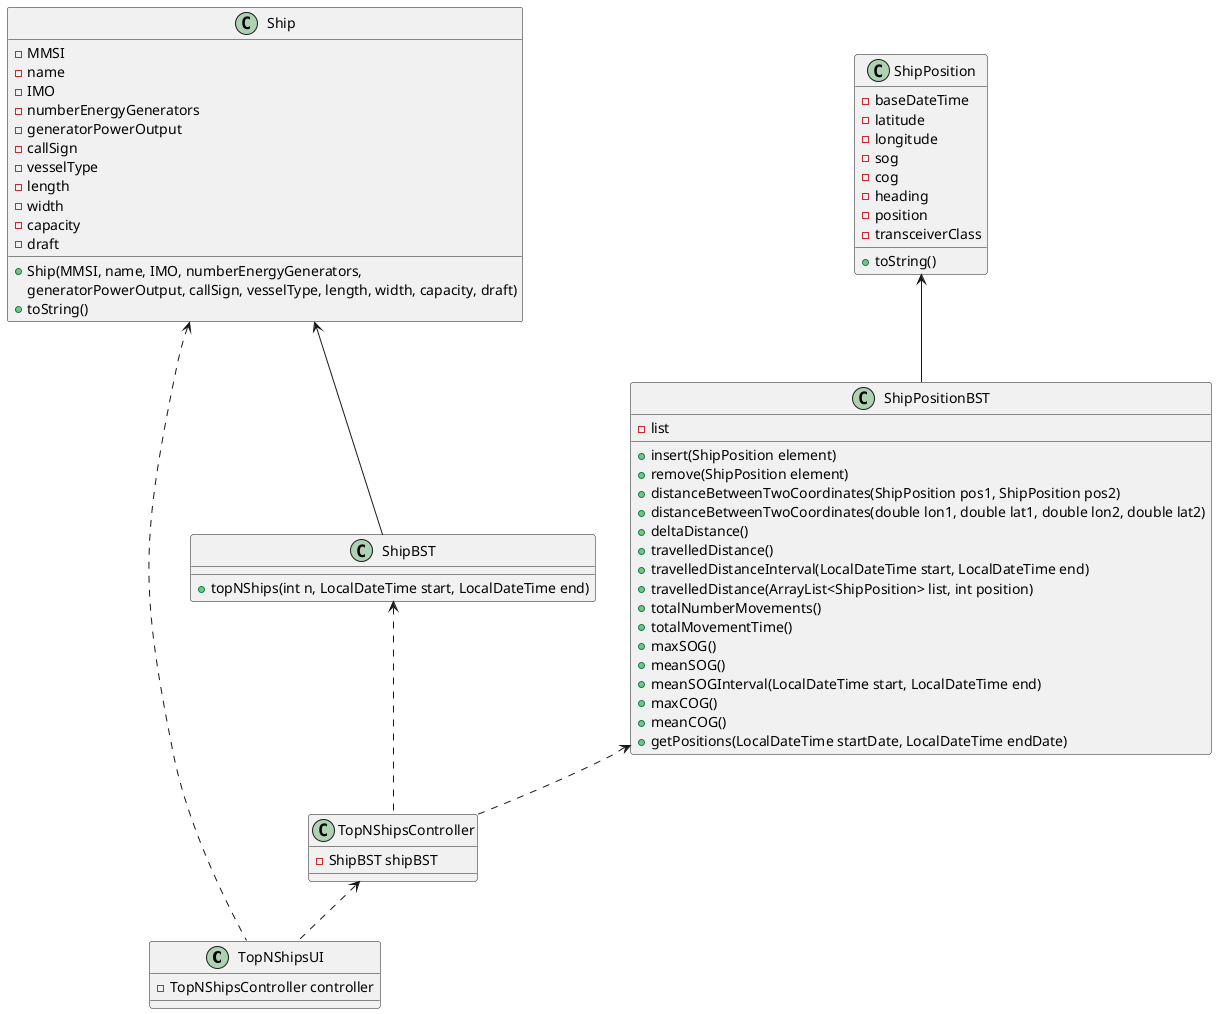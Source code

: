 @startuml
@startuml
'https://plantuml.com/class-diagram

class TopNShipsUI {
- TopNShipsController controller
}

class TopNShipsController {
- ShipBST shipBST
}

class ShipBST {
+ topNShips(int n, LocalDateTime start, LocalDateTime end)
}

class ShipPositionBST {
-list
+insert(ShipPosition element)
+remove(ShipPosition element)
+distanceBetweenTwoCoordinates(ShipPosition pos1, ShipPosition pos2)
+distanceBetweenTwoCoordinates(double lon1, double lat1, double lon2, double lat2)
+deltaDistance()
+travelledDistance()
+travelledDistanceInterval(LocalDateTime start, LocalDateTime end)
+travelledDistance(ArrayList<ShipPosition> list, int position)
+totalNumberMovements()
+totalMovementTime()
+maxSOG()
+meanSOG()
+meanSOGInterval(LocalDateTime start, LocalDateTime end)
+maxCOG()
+meanCOG()
+getPositions(LocalDateTime startDate, LocalDateTime endDate)
}

class ShipPosition {
-baseDateTime
-latitude
-longitude
-sog
-cog
-heading
-position
-transceiverClass
+ toString()
}

class Ship {
-MMSI
-name
-IMO
-numberEnergyGenerators
-generatorPowerOutput
-callSign
-vesselType
-length
-width
-capacity
-draft
+ Ship(MMSI, name, IMO, numberEnergyGenerators,
          generatorPowerOutput, callSign, vesselType, length, width, capacity, draft)
+ toString()
}
TopNShipsController <.. TopNShipsUI
ShipBST <.. TopNShipsController
Ship <-- ShipBST
Ship <.. TopNShipsUI
ShipPositionBST <.. TopNShipsController
ShipPosition <-- ShipPositionBST


@enduml